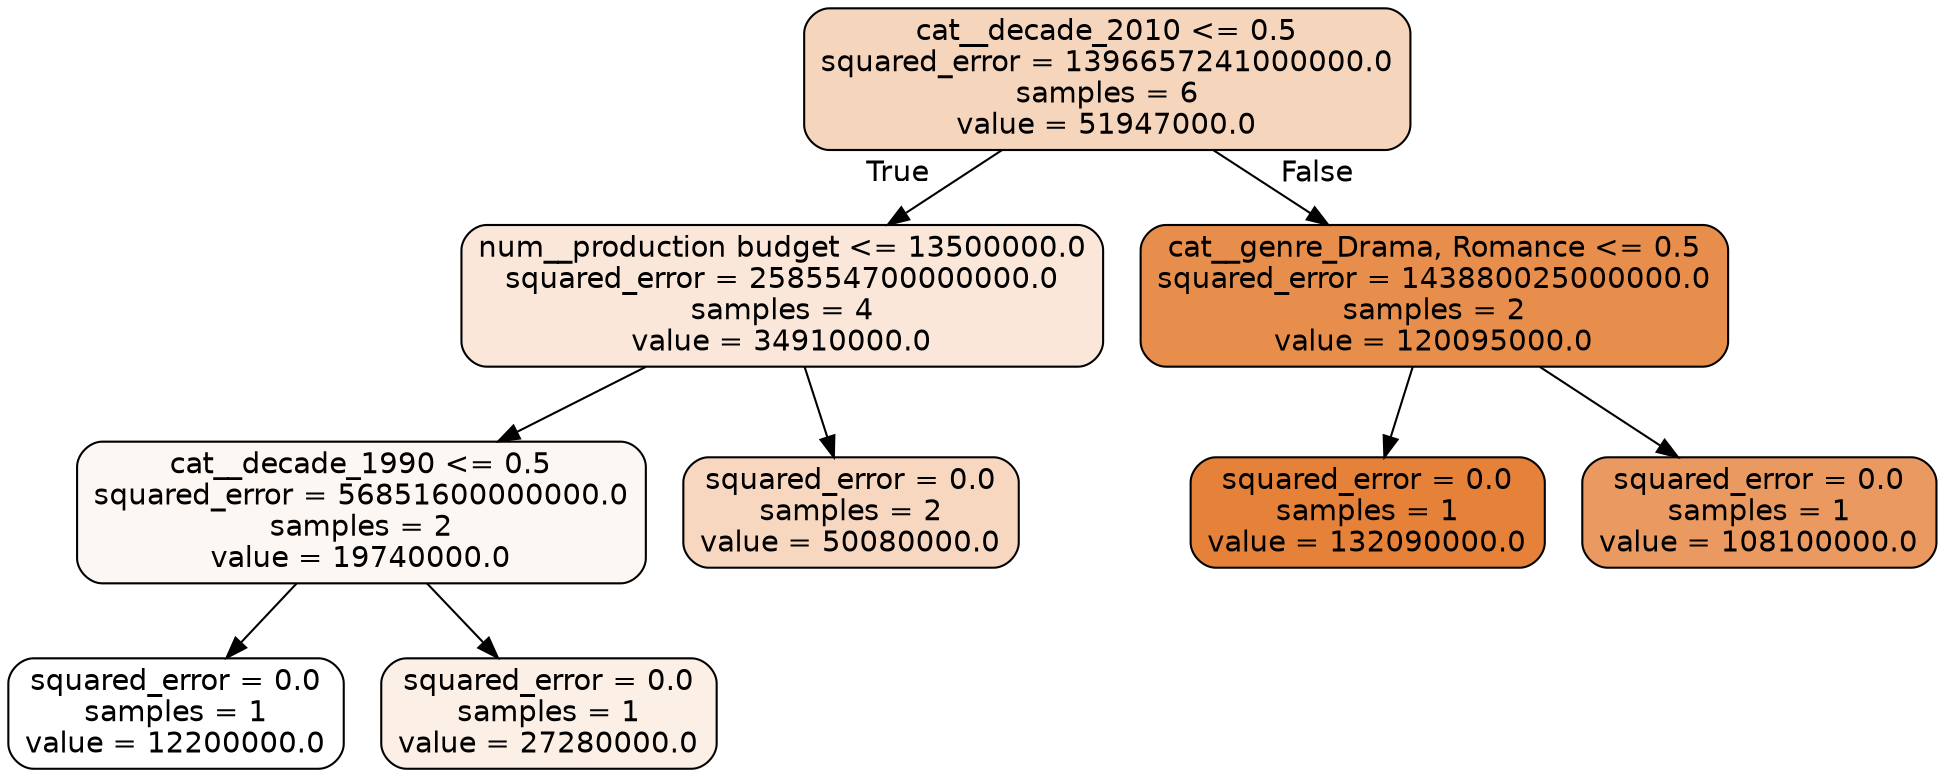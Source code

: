 digraph Tree {
node [shape=box, style="filled, rounded", color="black", fontname="helvetica"] ;
edge [fontname="helvetica"] ;
0 [label="cat__decade_2010 <= 0.5\nsquared_error = 1396657241000000.0\nsamples = 6\nvalue = 51947000.0", fillcolor="#f6d5bd"] ;
1 [label="num__production budget <= 13500000.0\nsquared_error = 258554700000000.0\nsamples = 4\nvalue = 34910000.0", fillcolor="#fae7d9"] ;
0 -> 1 [labeldistance=2.5, labelangle=45, headlabel="True"] ;
2 [label="cat__decade_1990 <= 0.5\nsquared_error = 56851600000000.0\nsamples = 2\nvalue = 19740000.0", fillcolor="#fdf7f3"] ;
1 -> 2 ;
3 [label="squared_error = 0.0\nsamples = 1\nvalue = 12200000.0", fillcolor="#ffffff"] ;
2 -> 3 ;
4 [label="squared_error = 0.0\nsamples = 1\nvalue = 27280000.0", fillcolor="#fcefe6"] ;
2 -> 4 ;
5 [label="squared_error = 0.0\nsamples = 2\nvalue = 50080000.0", fillcolor="#f7d7c0"] ;
1 -> 5 ;
6 [label="cat__genre_Drama, Romance <= 0.5\nsquared_error = 143880025000000.0\nsamples = 2\nvalue = 120095000.0", fillcolor="#e88e4d"] ;
0 -> 6 [labeldistance=2.5, labelangle=-45, headlabel="False"] ;
7 [label="squared_error = 0.0\nsamples = 1\nvalue = 132090000.0", fillcolor="#e58139"] ;
6 -> 7 ;
8 [label="squared_error = 0.0\nsamples = 1\nvalue = 108100000.0", fillcolor="#ea9a61"] ;
6 -> 8 ;
}
